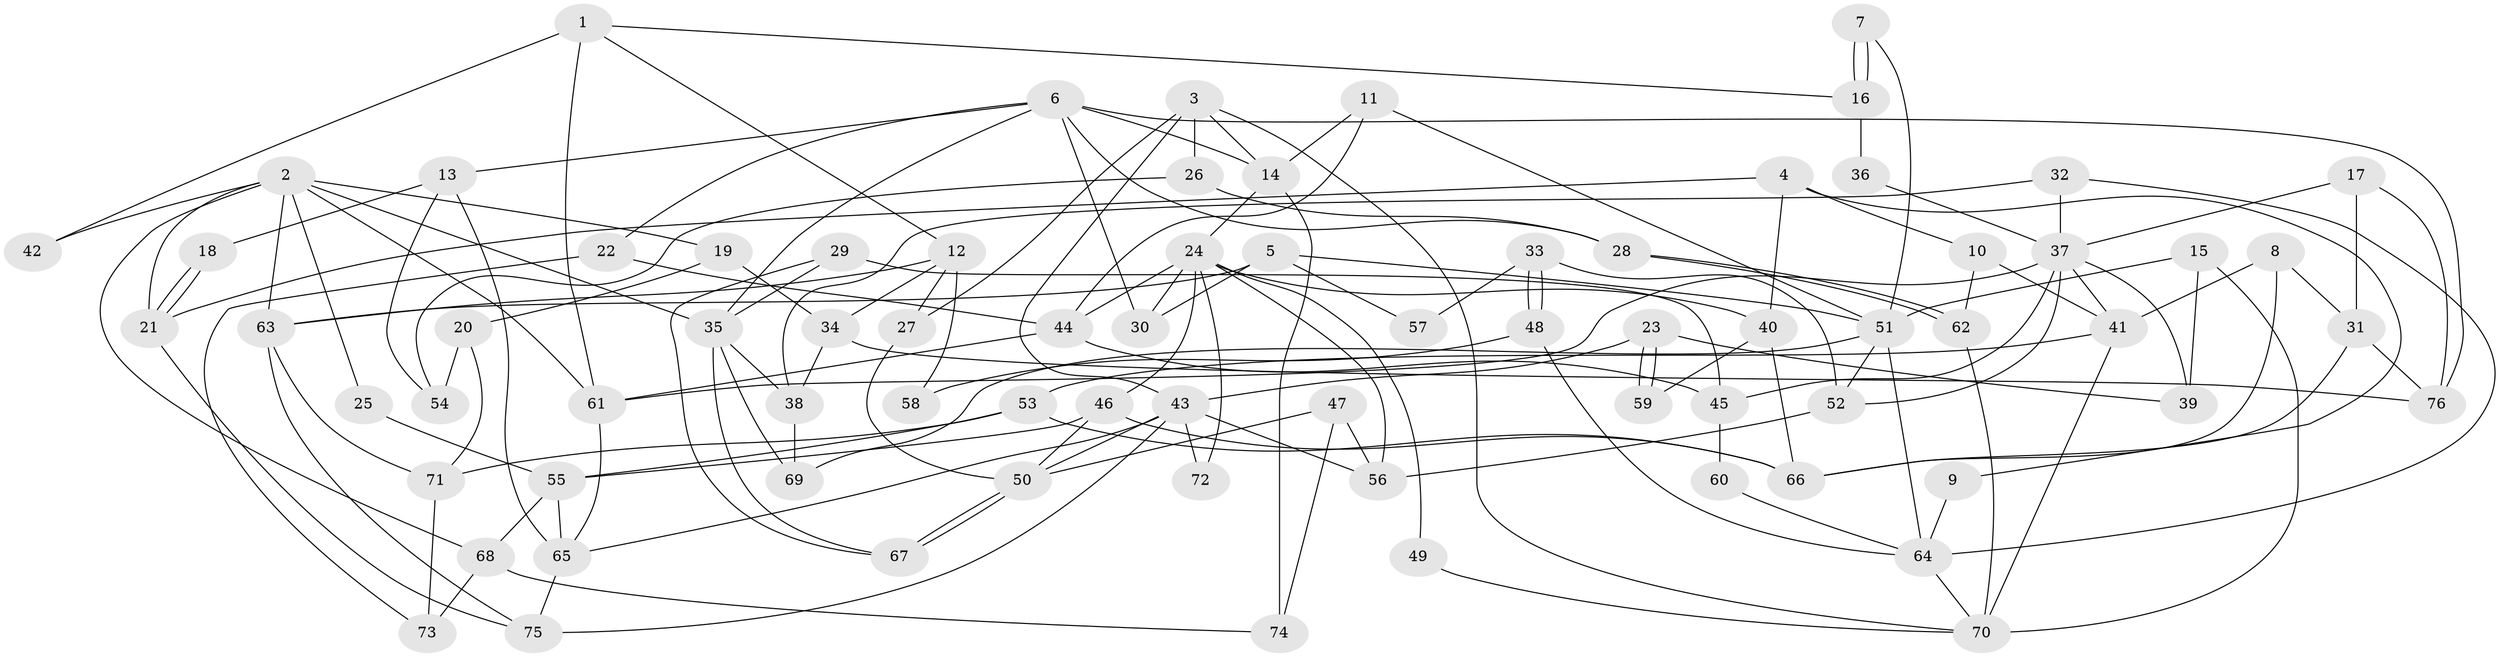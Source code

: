 // coarse degree distribution, {4: 0.2962962962962963, 2: 0.1111111111111111, 3: 0.24074074074074073, 5: 0.16666666666666666, 8: 0.037037037037037035, 6: 0.09259259259259259, 9: 0.037037037037037035, 10: 0.018518518518518517}
// Generated by graph-tools (version 1.1) at 2025/37/03/04/25 23:37:00]
// undirected, 76 vertices, 152 edges
graph export_dot {
  node [color=gray90,style=filled];
  1;
  2;
  3;
  4;
  5;
  6;
  7;
  8;
  9;
  10;
  11;
  12;
  13;
  14;
  15;
  16;
  17;
  18;
  19;
  20;
  21;
  22;
  23;
  24;
  25;
  26;
  27;
  28;
  29;
  30;
  31;
  32;
  33;
  34;
  35;
  36;
  37;
  38;
  39;
  40;
  41;
  42;
  43;
  44;
  45;
  46;
  47;
  48;
  49;
  50;
  51;
  52;
  53;
  54;
  55;
  56;
  57;
  58;
  59;
  60;
  61;
  62;
  63;
  64;
  65;
  66;
  67;
  68;
  69;
  70;
  71;
  72;
  73;
  74;
  75;
  76;
  1 -- 12;
  1 -- 61;
  1 -- 16;
  1 -- 42;
  2 -- 35;
  2 -- 21;
  2 -- 19;
  2 -- 25;
  2 -- 42;
  2 -- 61;
  2 -- 63;
  2 -- 68;
  3 -- 70;
  3 -- 27;
  3 -- 14;
  3 -- 26;
  3 -- 43;
  4 -- 40;
  4 -- 21;
  4 -- 9;
  4 -- 10;
  5 -- 51;
  5 -- 63;
  5 -- 30;
  5 -- 57;
  6 -- 22;
  6 -- 14;
  6 -- 13;
  6 -- 28;
  6 -- 30;
  6 -- 35;
  6 -- 76;
  7 -- 51;
  7 -- 16;
  7 -- 16;
  8 -- 31;
  8 -- 66;
  8 -- 41;
  9 -- 64;
  10 -- 41;
  10 -- 62;
  11 -- 51;
  11 -- 14;
  11 -- 44;
  12 -- 63;
  12 -- 34;
  12 -- 27;
  12 -- 58;
  13 -- 65;
  13 -- 18;
  13 -- 54;
  14 -- 24;
  14 -- 74;
  15 -- 39;
  15 -- 51;
  15 -- 70;
  16 -- 36;
  17 -- 31;
  17 -- 37;
  17 -- 76;
  18 -- 21;
  18 -- 21;
  19 -- 20;
  19 -- 34;
  20 -- 71;
  20 -- 54;
  21 -- 75;
  22 -- 73;
  22 -- 44;
  23 -- 43;
  23 -- 59;
  23 -- 59;
  23 -- 39;
  24 -- 30;
  24 -- 44;
  24 -- 40;
  24 -- 46;
  24 -- 49;
  24 -- 56;
  24 -- 72;
  25 -- 55;
  26 -- 28;
  26 -- 54;
  27 -- 50;
  28 -- 62;
  28 -- 62;
  29 -- 67;
  29 -- 35;
  29 -- 45;
  31 -- 66;
  31 -- 76;
  32 -- 37;
  32 -- 64;
  32 -- 38;
  33 -- 52;
  33 -- 48;
  33 -- 48;
  33 -- 57;
  34 -- 76;
  34 -- 38;
  35 -- 38;
  35 -- 67;
  35 -- 69;
  36 -- 37;
  37 -- 45;
  37 -- 41;
  37 -- 39;
  37 -- 52;
  37 -- 61;
  38 -- 69;
  40 -- 66;
  40 -- 59;
  41 -- 70;
  41 -- 53;
  43 -- 50;
  43 -- 56;
  43 -- 65;
  43 -- 72;
  43 -- 75;
  44 -- 61;
  44 -- 45;
  45 -- 60;
  46 -- 55;
  46 -- 50;
  46 -- 66;
  47 -- 56;
  47 -- 50;
  47 -- 74;
  48 -- 64;
  48 -- 58;
  49 -- 70;
  50 -- 67;
  50 -- 67;
  51 -- 69;
  51 -- 52;
  51 -- 64;
  52 -- 56;
  53 -- 55;
  53 -- 66;
  53 -- 71;
  55 -- 65;
  55 -- 68;
  60 -- 64;
  61 -- 65;
  62 -- 70;
  63 -- 75;
  63 -- 71;
  64 -- 70;
  65 -- 75;
  68 -- 74;
  68 -- 73;
  71 -- 73;
}
